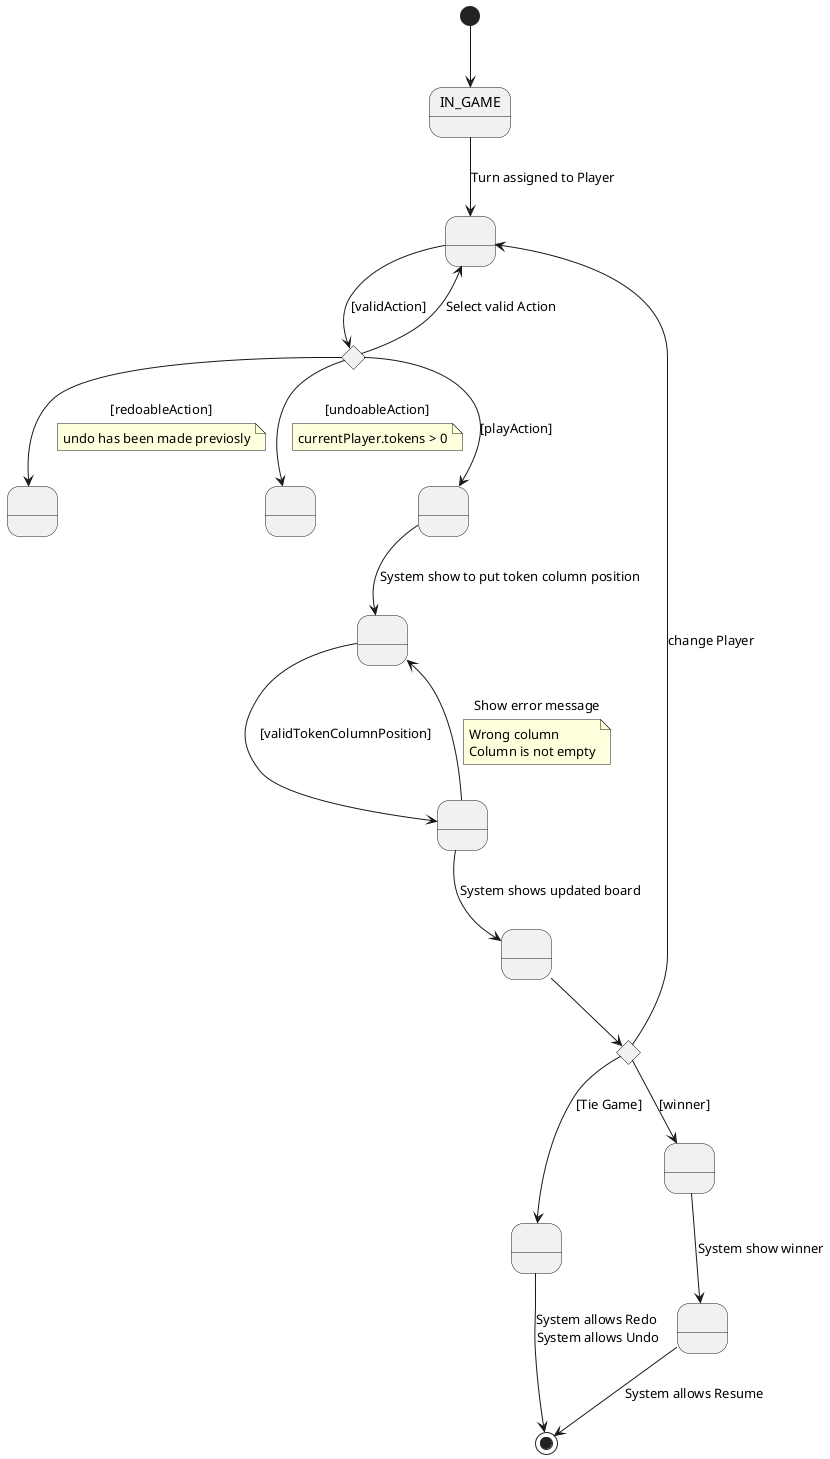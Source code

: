 @startuml

state IN_GAME

state initBoard as " "
state if_initBoard <<choice>>
state prepareBoard as " "
state putToken as " "
state updatedBoard as " "
state if_statusGame <<choice>>
state tieGame as " "
state prepareWinner as " "
state showWinner as " "


state redoableAction as " "
state undoableAction as " "
state playAction as " "





[*] --> IN_GAME


IN_GAME --> initBoard:  Turn assigned to Player

initBoard --> if_initBoard: [validAction]
if_initBoard --> initBoard: Select valid Action



if_initBoard --> undoableAction: [undoableAction]
note on link
    currentPlayer.tokens > 0
end note





if_initBoard --> playAction: [playAction]
if_initBoard --> redoableAction: [redoableAction]
note on link
   undo has been made previosly
end note





playAction --> prepareBoard: System show to put token column position






prepareBoard --> putToken: [validTokenColumnPosition]


putToken --> prepareBoard: Show error message
note on link
    Wrong column
    Column is not empty
end note


putToken --> updatedBoard: System shows updated board
updatedBoard --> if_statusGame

if_statusGame --> initBoard: change Player
if_statusGame --> tieGame: [Tie Game]

if_statusGame --> prepareWinner: [winner]
prepareWinner --> showWinner: System show winner


showWinner --> [*]: System allows Resume

tieGame --> [*]: System allows Redo \nSystem allows Undo



@enduml
